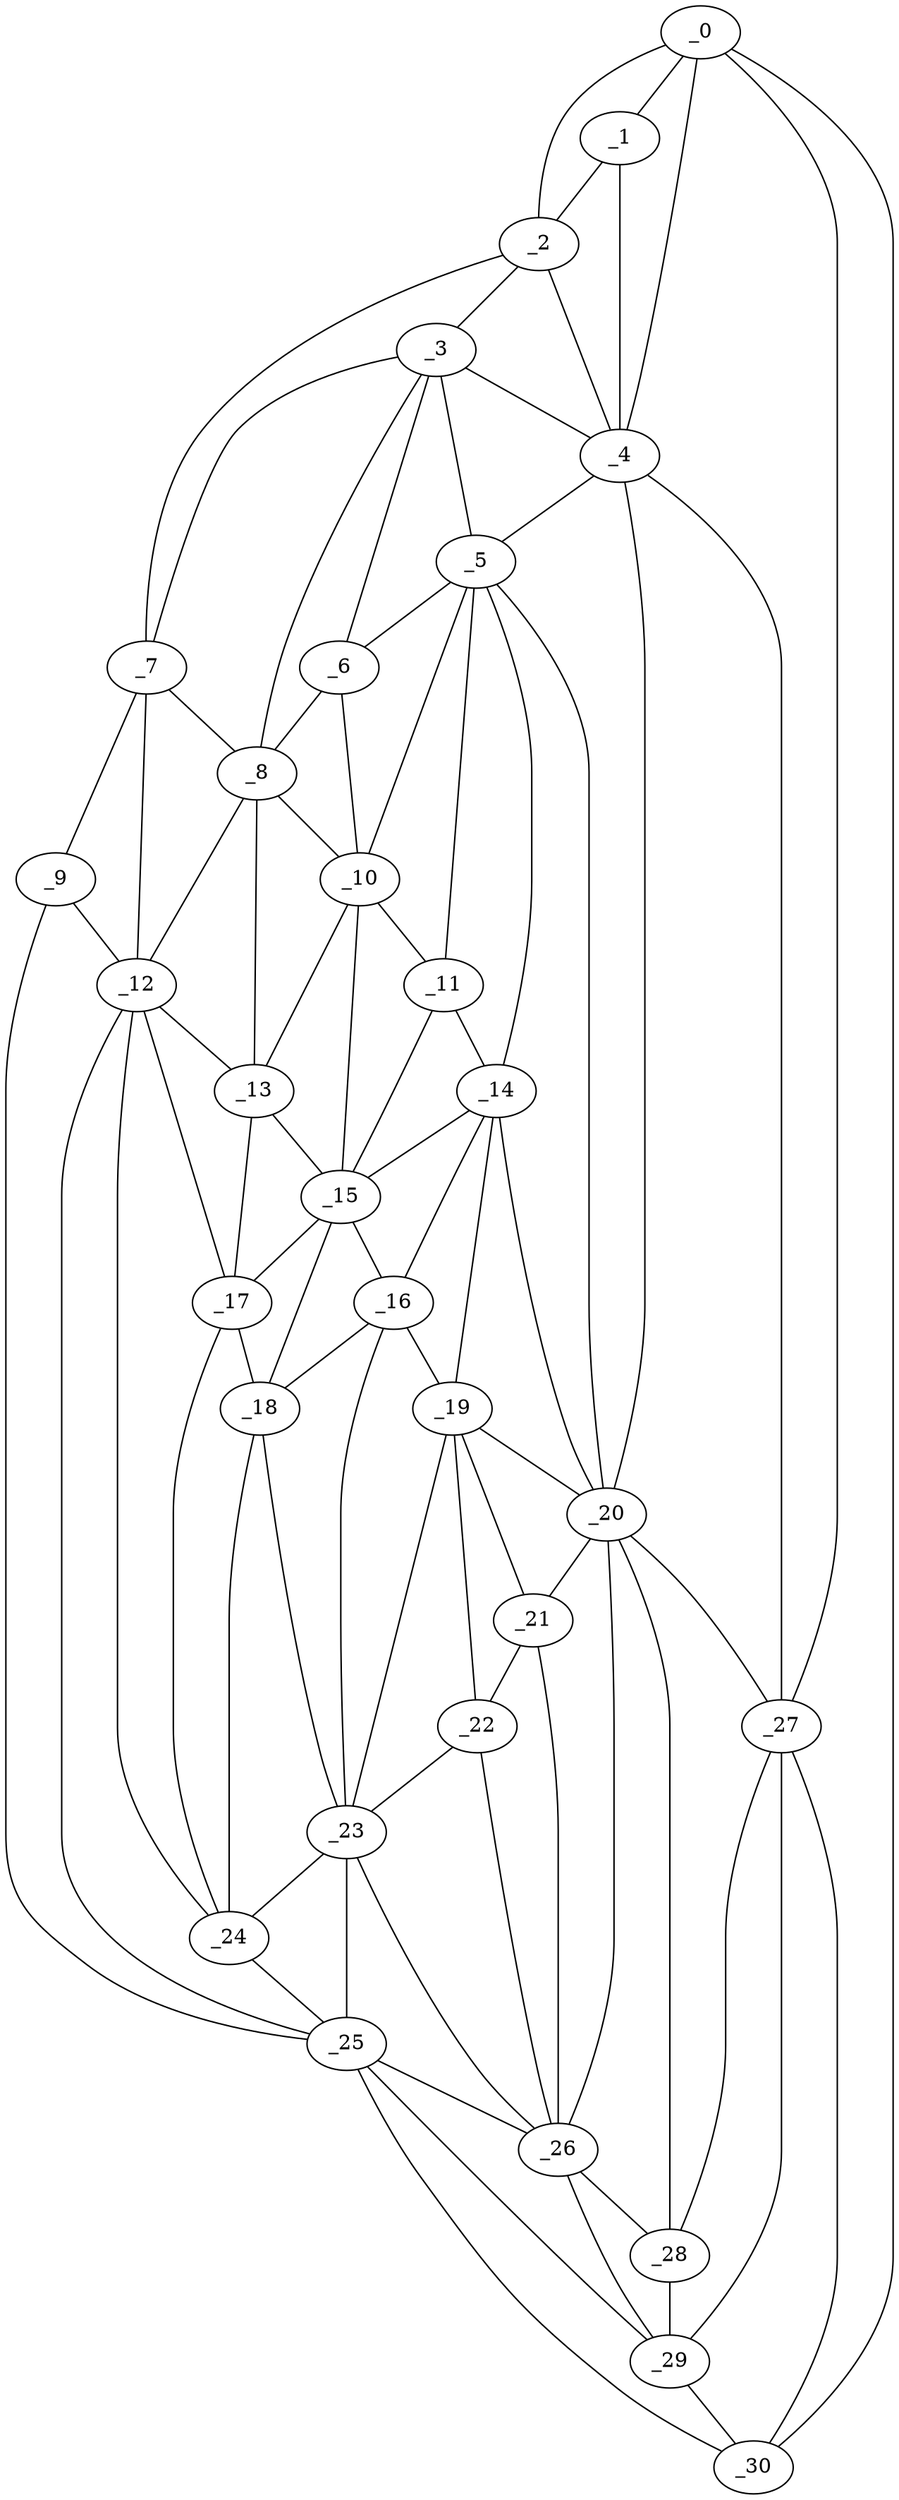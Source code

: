 graph "obj71__330.gxl" {
	_0	 [x=20,
		y=16];
	_1	 [x=47,
		y=62];
	_0 -- _1	 [valence=2];
	_2	 [x=51,
		y=81];
	_0 -- _2	 [valence=1];
	_4	 [x=63,
		y=57];
	_0 -- _4	 [valence=2];
	_27	 [x=109,
		y=23];
	_0 -- _27	 [valence=2];
	_30	 [x=112,
		y=15];
	_0 -- _30	 [valence=1];
	_1 -- _2	 [valence=2];
	_1 -- _4	 [valence=1];
	_3	 [x=55,
		y=83];
	_2 -- _3	 [valence=2];
	_2 -- _4	 [valence=2];
	_7	 [x=75,
		y=111];
	_2 -- _7	 [valence=1];
	_3 -- _4	 [valence=2];
	_5	 [x=73,
		y=69];
	_3 -- _5	 [valence=2];
	_6	 [x=73,
		y=81];
	_3 -- _6	 [valence=2];
	_3 -- _7	 [valence=2];
	_8	 [x=80,
		y=90];
	_3 -- _8	 [valence=2];
	_4 -- _5	 [valence=2];
	_20	 [x=97,
		y=53];
	_4 -- _20	 [valence=2];
	_4 -- _27	 [valence=2];
	_5 -- _6	 [valence=1];
	_10	 [x=83,
		y=77];
	_5 -- _10	 [valence=2];
	_11	 [x=84,
		y=73];
	_5 -- _11	 [valence=1];
	_14	 [x=87,
		y=69];
	_5 -- _14	 [valence=1];
	_5 -- _20	 [valence=2];
	_6 -- _8	 [valence=1];
	_6 -- _10	 [valence=2];
	_7 -- _8	 [valence=1];
	_9	 [x=82,
		y=110];
	_7 -- _9	 [valence=1];
	_12	 [x=85,
		y=105];
	_7 -- _12	 [valence=2];
	_8 -- _10	 [valence=1];
	_8 -- _12	 [valence=2];
	_13	 [x=86,
		y=90];
	_8 -- _13	 [valence=1];
	_9 -- _12	 [valence=2];
	_25	 [x=106,
		y=106];
	_9 -- _25	 [valence=1];
	_10 -- _11	 [valence=1];
	_10 -- _13	 [valence=2];
	_15	 [x=87,
		y=77];
	_10 -- _15	 [valence=2];
	_11 -- _14	 [valence=2];
	_11 -- _15	 [valence=2];
	_12 -- _13	 [valence=2];
	_17	 [x=93,
		y=88];
	_12 -- _17	 [valence=1];
	_24	 [x=102,
		y=95];
	_12 -- _24	 [valence=2];
	_12 -- _25	 [valence=2];
	_13 -- _15	 [valence=1];
	_13 -- _17	 [valence=1];
	_14 -- _15	 [valence=1];
	_16	 [x=91,
		y=69];
	_14 -- _16	 [valence=2];
	_19	 [x=96,
		y=65];
	_14 -- _19	 [valence=2];
	_14 -- _20	 [valence=2];
	_15 -- _16	 [valence=2];
	_15 -- _17	 [valence=1];
	_18	 [x=95,
		y=77];
	_15 -- _18	 [valence=2];
	_16 -- _18	 [valence=1];
	_16 -- _19	 [valence=2];
	_23	 [x=101,
		y=73];
	_16 -- _23	 [valence=2];
	_17 -- _18	 [valence=2];
	_17 -- _24	 [valence=2];
	_18 -- _23	 [valence=2];
	_18 -- _24	 [valence=2];
	_19 -- _20	 [valence=1];
	_21	 [x=100,
		y=59];
	_19 -- _21	 [valence=1];
	_22	 [x=100,
		y=66];
	_19 -- _22	 [valence=2];
	_19 -- _23	 [valence=2];
	_20 -- _21	 [valence=2];
	_26	 [x=107,
		y=52];
	_20 -- _26	 [valence=1];
	_20 -- _27	 [valence=2];
	_28	 [x=109,
		y=35];
	_20 -- _28	 [valence=2];
	_21 -- _22	 [valence=2];
	_21 -- _26	 [valence=1];
	_22 -- _23	 [valence=2];
	_22 -- _26	 [valence=2];
	_23 -- _24	 [valence=2];
	_23 -- _25	 [valence=1];
	_23 -- _26	 [valence=2];
	_24 -- _25	 [valence=1];
	_25 -- _26	 [valence=2];
	_29	 [x=111,
		y=29];
	_25 -- _29	 [valence=2];
	_25 -- _30	 [valence=1];
	_26 -- _28	 [valence=1];
	_26 -- _29	 [valence=2];
	_27 -- _28	 [valence=1];
	_27 -- _29	 [valence=1];
	_27 -- _30	 [valence=2];
	_28 -- _29	 [valence=2];
	_29 -- _30	 [valence=2];
}
